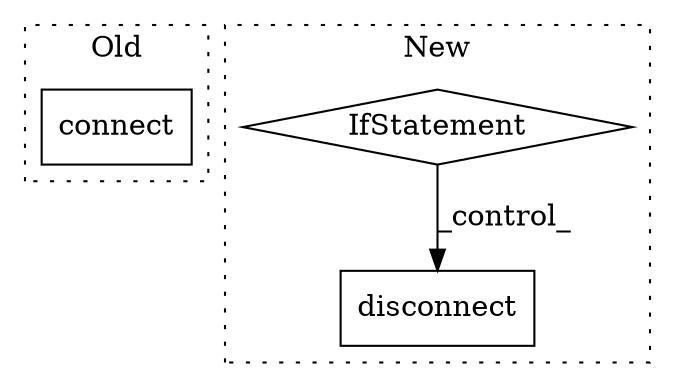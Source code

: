 digraph G {
subgraph cluster0 {
1 [label="connect" a="32" s="2248,2288" l="8,1" shape="box"];
label = "Old";
style="dotted";
}
subgraph cluster1 {
2 [label="disconnect" a="32" s="5623" l="12" shape="box"];
3 [label="IfStatement" a="25" s="5176,5211" l="4,2" shape="diamond"];
label = "New";
style="dotted";
}
3 -> 2 [label="_control_"];
}